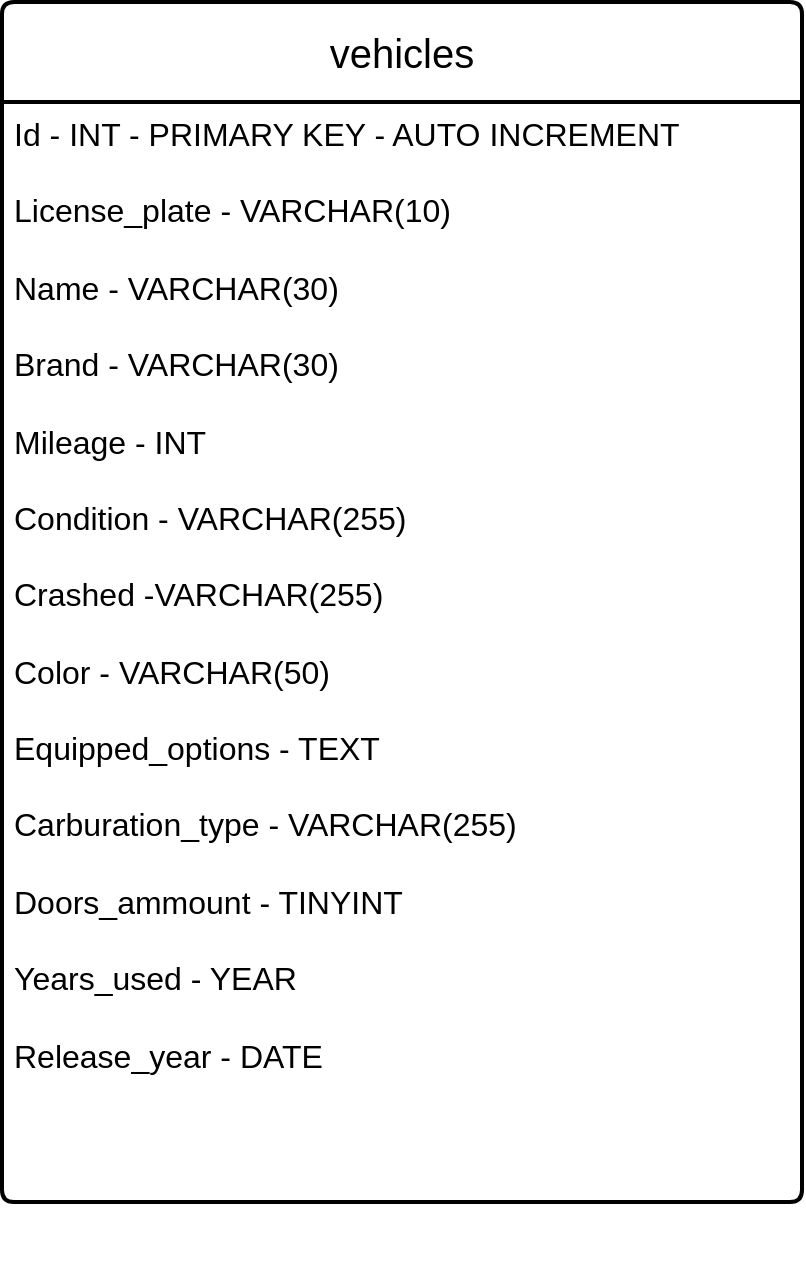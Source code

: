 <mxfile version="21.2.2" type="device">
  <diagram name="Pagina-1" id="sebUSosclePj-gqVCejn">
    <mxGraphModel dx="1235" dy="636" grid="1" gridSize="10" guides="1" tooltips="1" connect="1" arrows="1" fold="1" page="1" pageScale="1" pageWidth="827" pageHeight="1169" math="0" shadow="0">
      <root>
        <mxCell id="0" />
        <mxCell id="1" parent="0" />
        <mxCell id="SzkQ0bYjhIyVR5ZL1A9d-1" value="&lt;font style=&quot;font-size: 20px;&quot;&gt;vehicles&lt;/font&gt;" style="swimlane;childLayout=stackLayout;horizontal=1;startSize=50;horizontalStack=0;rounded=1;fontSize=14;fontStyle=0;strokeWidth=2;resizeParent=0;resizeLast=1;shadow=0;dashed=0;align=center;arcSize=4;whiteSpace=wrap;html=1;" vertex="1" parent="1">
          <mxGeometry x="220" y="20" width="400" height="600" as="geometry" />
        </mxCell>
        <mxCell id="SzkQ0bYjhIyVR5ZL1A9d-2" value="&lt;font style=&quot;font-size: 16px;&quot;&gt;Id - INT - PRIMARY KEY - AUTO INCREMENT&amp;nbsp;&lt;br&gt;&lt;br&gt;License_plate - VARCHAR(10)&lt;br&gt;&lt;br&gt;Name - VARCHAR(30)&lt;br&gt;&lt;br&gt;Brand - VARCHAR(30)&lt;br&gt;&lt;br&gt;Mileage - INT&lt;br&gt;&lt;br&gt;Condition - VARCHAR(255)&lt;br&gt;&lt;br&gt;Crashed -VARCHAR(255)&lt;br&gt;&lt;br&gt;Color - VARCHAR(50)&lt;br&gt;&lt;br&gt;Equipped_options - TEXT&lt;br&gt;&lt;br&gt;Carburation_type - VARCHAR(255)&lt;br&gt;&lt;br&gt;Doors_ammount - TINYINT&lt;br&gt;&lt;br&gt;Years_used - YEAR&lt;br&gt;&lt;br&gt;Release_year - DATE&lt;br&gt;&lt;br&gt;&lt;br&gt;&lt;br&gt;&lt;br&gt;&lt;br&gt;&lt;/font&gt;" style="align=left;strokeColor=none;fillColor=none;spacingLeft=4;fontSize=12;verticalAlign=top;resizable=0;rotatable=0;part=1;html=1;" vertex="1" parent="SzkQ0bYjhIyVR5ZL1A9d-1">
          <mxGeometry y="50" width="400" height="550" as="geometry" />
        </mxCell>
      </root>
    </mxGraphModel>
  </diagram>
</mxfile>
